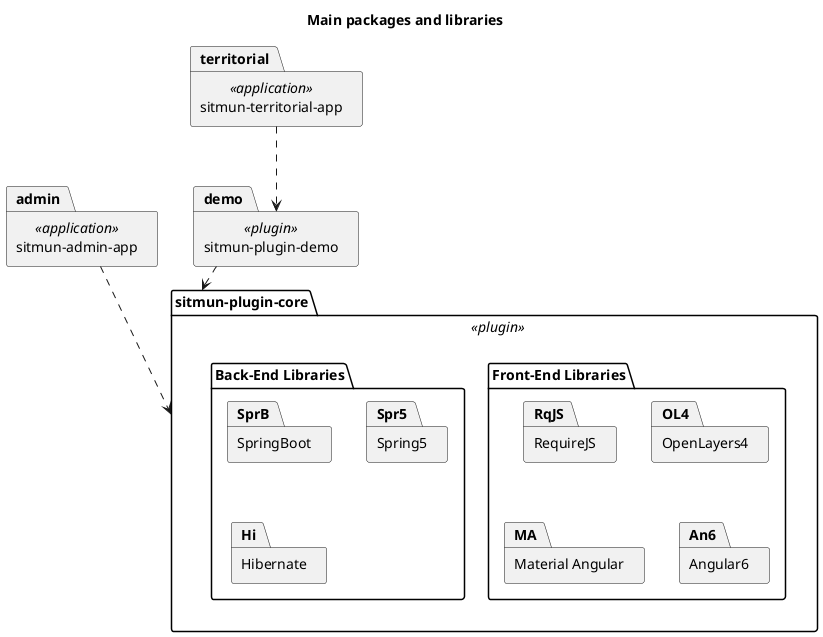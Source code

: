 @startuml

skinparam componentStyle uml2

title Main packages and libraries

package "sitmun-admin-app" as admin <<application>> {
}

package "sitmun-territorial-app" as territorial <<application>> {
}


package "sitmun-plugin-demo" as demo <<plugin>> {

}

package "sitmun-plugin-core" as core <<plugin>> {
    package "Front-End Libraries" {
        package "RequireJS" as RqJS
        package "OpenLayers4" as OL4
        package "Material Angular" as MA
        package "Angular6" as An6
    }
    package "Back-End Libraries" {
        package "SpringBoot" as SprB
        package "Spring5" as Spr5
        package "Hibernate" as Hi
    }
} 


admin ..> core
territorial ..> demo
demo ..> core

@enduml

